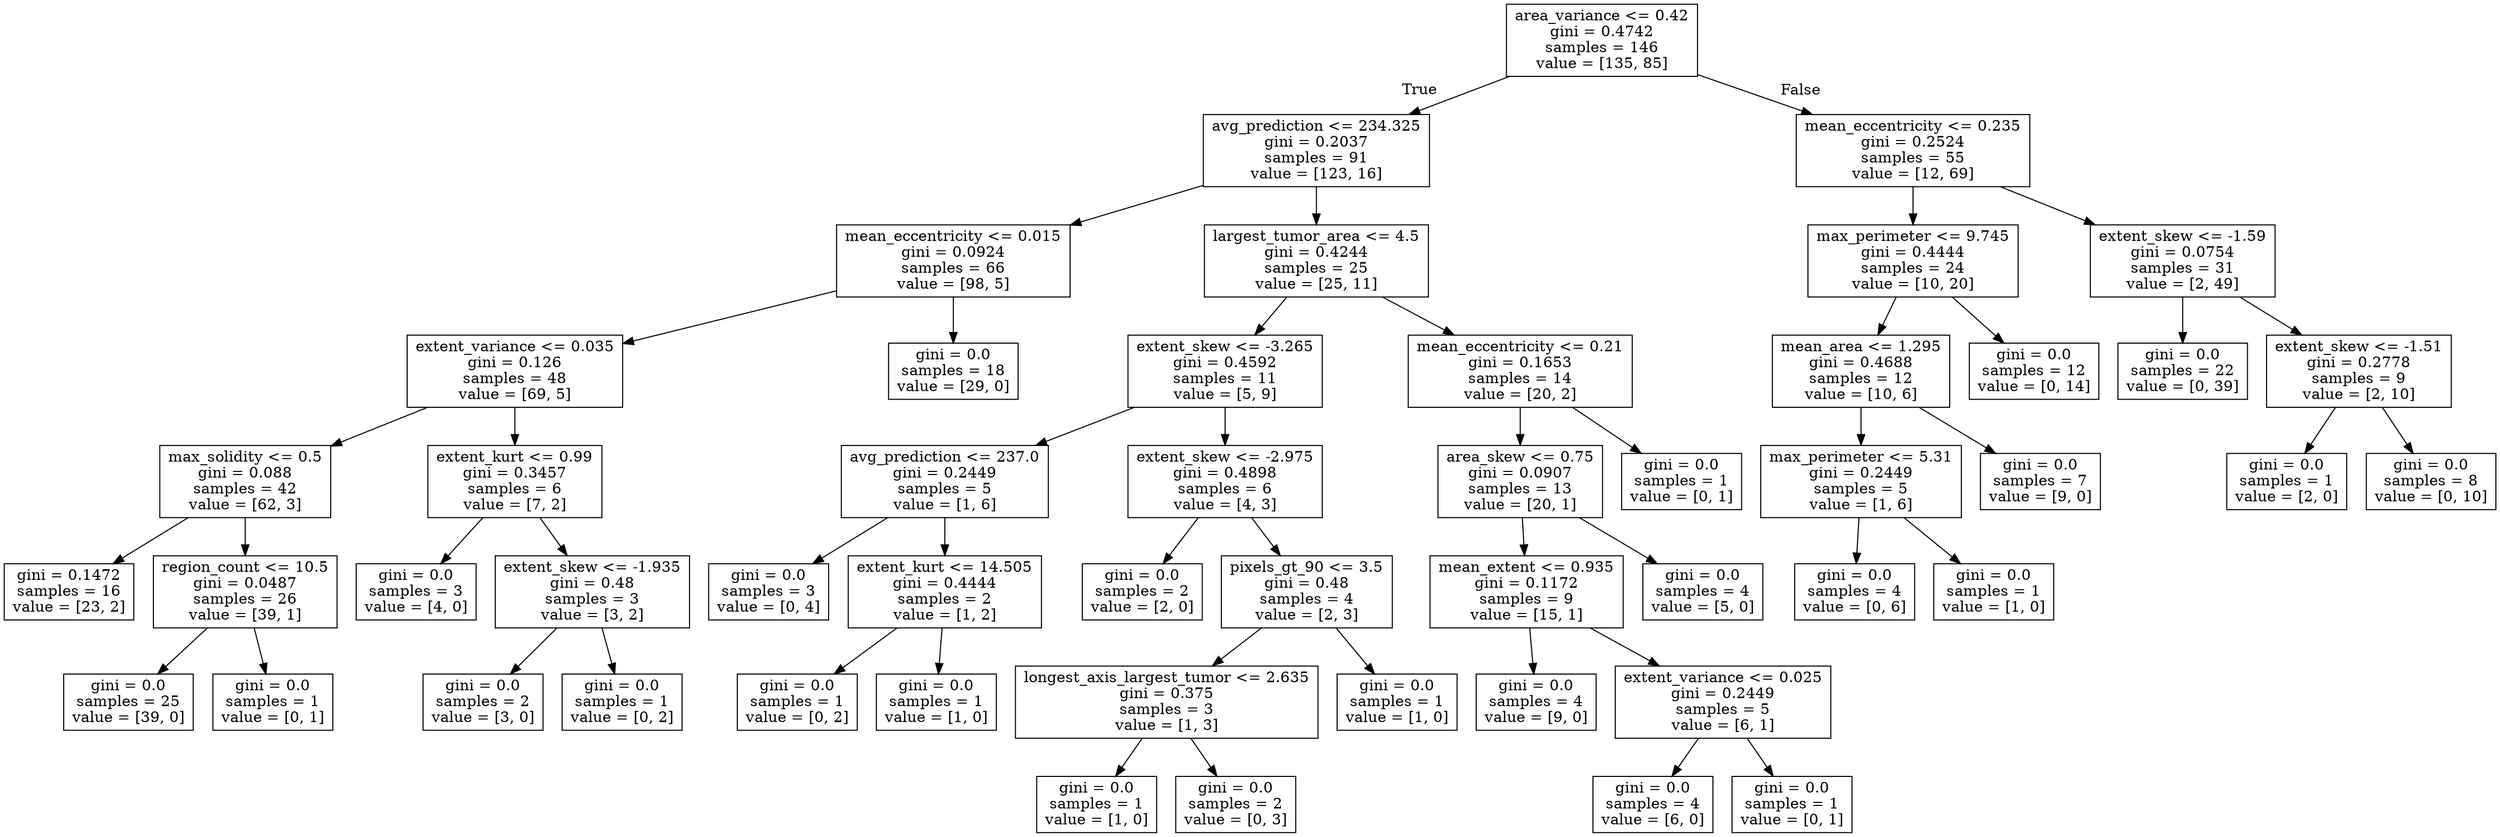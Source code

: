digraph Tree {
node [shape=box] ;
0 [label="area_variance <= 0.42\ngini = 0.4742\nsamples = 146\nvalue = [135, 85]"] ;
1 [label="avg_prediction <= 234.325\ngini = 0.2037\nsamples = 91\nvalue = [123, 16]"] ;
0 -> 1 [labeldistance=2.5, labelangle=45, headlabel="True"] ;
2 [label="mean_eccentricity <= 0.015\ngini = 0.0924\nsamples = 66\nvalue = [98, 5]"] ;
1 -> 2 ;
3 [label="extent_variance <= 0.035\ngini = 0.126\nsamples = 48\nvalue = [69, 5]"] ;
2 -> 3 ;
4 [label="max_solidity <= 0.5\ngini = 0.088\nsamples = 42\nvalue = [62, 3]"] ;
3 -> 4 ;
5 [label="gini = 0.1472\nsamples = 16\nvalue = [23, 2]"] ;
4 -> 5 ;
6 [label="region_count <= 10.5\ngini = 0.0487\nsamples = 26\nvalue = [39, 1]"] ;
4 -> 6 ;
7 [label="gini = 0.0\nsamples = 25\nvalue = [39, 0]"] ;
6 -> 7 ;
8 [label="gini = 0.0\nsamples = 1\nvalue = [0, 1]"] ;
6 -> 8 ;
9 [label="extent_kurt <= 0.99\ngini = 0.3457\nsamples = 6\nvalue = [7, 2]"] ;
3 -> 9 ;
10 [label="gini = 0.0\nsamples = 3\nvalue = [4, 0]"] ;
9 -> 10 ;
11 [label="extent_skew <= -1.935\ngini = 0.48\nsamples = 3\nvalue = [3, 2]"] ;
9 -> 11 ;
12 [label="gini = 0.0\nsamples = 2\nvalue = [3, 0]"] ;
11 -> 12 ;
13 [label="gini = 0.0\nsamples = 1\nvalue = [0, 2]"] ;
11 -> 13 ;
14 [label="gini = 0.0\nsamples = 18\nvalue = [29, 0]"] ;
2 -> 14 ;
15 [label="largest_tumor_area <= 4.5\ngini = 0.4244\nsamples = 25\nvalue = [25, 11]"] ;
1 -> 15 ;
16 [label="extent_skew <= -3.265\ngini = 0.4592\nsamples = 11\nvalue = [5, 9]"] ;
15 -> 16 ;
17 [label="avg_prediction <= 237.0\ngini = 0.2449\nsamples = 5\nvalue = [1, 6]"] ;
16 -> 17 ;
18 [label="gini = 0.0\nsamples = 3\nvalue = [0, 4]"] ;
17 -> 18 ;
19 [label="extent_kurt <= 14.505\ngini = 0.4444\nsamples = 2\nvalue = [1, 2]"] ;
17 -> 19 ;
20 [label="gini = 0.0\nsamples = 1\nvalue = [0, 2]"] ;
19 -> 20 ;
21 [label="gini = 0.0\nsamples = 1\nvalue = [1, 0]"] ;
19 -> 21 ;
22 [label="extent_skew <= -2.975\ngini = 0.4898\nsamples = 6\nvalue = [4, 3]"] ;
16 -> 22 ;
23 [label="gini = 0.0\nsamples = 2\nvalue = [2, 0]"] ;
22 -> 23 ;
24 [label="pixels_gt_90 <= 3.5\ngini = 0.48\nsamples = 4\nvalue = [2, 3]"] ;
22 -> 24 ;
25 [label="longest_axis_largest_tumor <= 2.635\ngini = 0.375\nsamples = 3\nvalue = [1, 3]"] ;
24 -> 25 ;
26 [label="gini = 0.0\nsamples = 1\nvalue = [1, 0]"] ;
25 -> 26 ;
27 [label="gini = 0.0\nsamples = 2\nvalue = [0, 3]"] ;
25 -> 27 ;
28 [label="gini = 0.0\nsamples = 1\nvalue = [1, 0]"] ;
24 -> 28 ;
29 [label="mean_eccentricity <= 0.21\ngini = 0.1653\nsamples = 14\nvalue = [20, 2]"] ;
15 -> 29 ;
30 [label="area_skew <= 0.75\ngini = 0.0907\nsamples = 13\nvalue = [20, 1]"] ;
29 -> 30 ;
31 [label="mean_extent <= 0.935\ngini = 0.1172\nsamples = 9\nvalue = [15, 1]"] ;
30 -> 31 ;
32 [label="gini = 0.0\nsamples = 4\nvalue = [9, 0]"] ;
31 -> 32 ;
33 [label="extent_variance <= 0.025\ngini = 0.2449\nsamples = 5\nvalue = [6, 1]"] ;
31 -> 33 ;
34 [label="gini = 0.0\nsamples = 4\nvalue = [6, 0]"] ;
33 -> 34 ;
35 [label="gini = 0.0\nsamples = 1\nvalue = [0, 1]"] ;
33 -> 35 ;
36 [label="gini = 0.0\nsamples = 4\nvalue = [5, 0]"] ;
30 -> 36 ;
37 [label="gini = 0.0\nsamples = 1\nvalue = [0, 1]"] ;
29 -> 37 ;
38 [label="mean_eccentricity <= 0.235\ngini = 0.2524\nsamples = 55\nvalue = [12, 69]"] ;
0 -> 38 [labeldistance=2.5, labelangle=-45, headlabel="False"] ;
39 [label="max_perimeter <= 9.745\ngini = 0.4444\nsamples = 24\nvalue = [10, 20]"] ;
38 -> 39 ;
40 [label="mean_area <= 1.295\ngini = 0.4688\nsamples = 12\nvalue = [10, 6]"] ;
39 -> 40 ;
41 [label="max_perimeter <= 5.31\ngini = 0.2449\nsamples = 5\nvalue = [1, 6]"] ;
40 -> 41 ;
42 [label="gini = 0.0\nsamples = 4\nvalue = [0, 6]"] ;
41 -> 42 ;
43 [label="gini = 0.0\nsamples = 1\nvalue = [1, 0]"] ;
41 -> 43 ;
44 [label="gini = 0.0\nsamples = 7\nvalue = [9, 0]"] ;
40 -> 44 ;
45 [label="gini = 0.0\nsamples = 12\nvalue = [0, 14]"] ;
39 -> 45 ;
46 [label="extent_skew <= -1.59\ngini = 0.0754\nsamples = 31\nvalue = [2, 49]"] ;
38 -> 46 ;
47 [label="gini = 0.0\nsamples = 22\nvalue = [0, 39]"] ;
46 -> 47 ;
48 [label="extent_skew <= -1.51\ngini = 0.2778\nsamples = 9\nvalue = [2, 10]"] ;
46 -> 48 ;
49 [label="gini = 0.0\nsamples = 1\nvalue = [2, 0]"] ;
48 -> 49 ;
50 [label="gini = 0.0\nsamples = 8\nvalue = [0, 10]"] ;
48 -> 50 ;
}